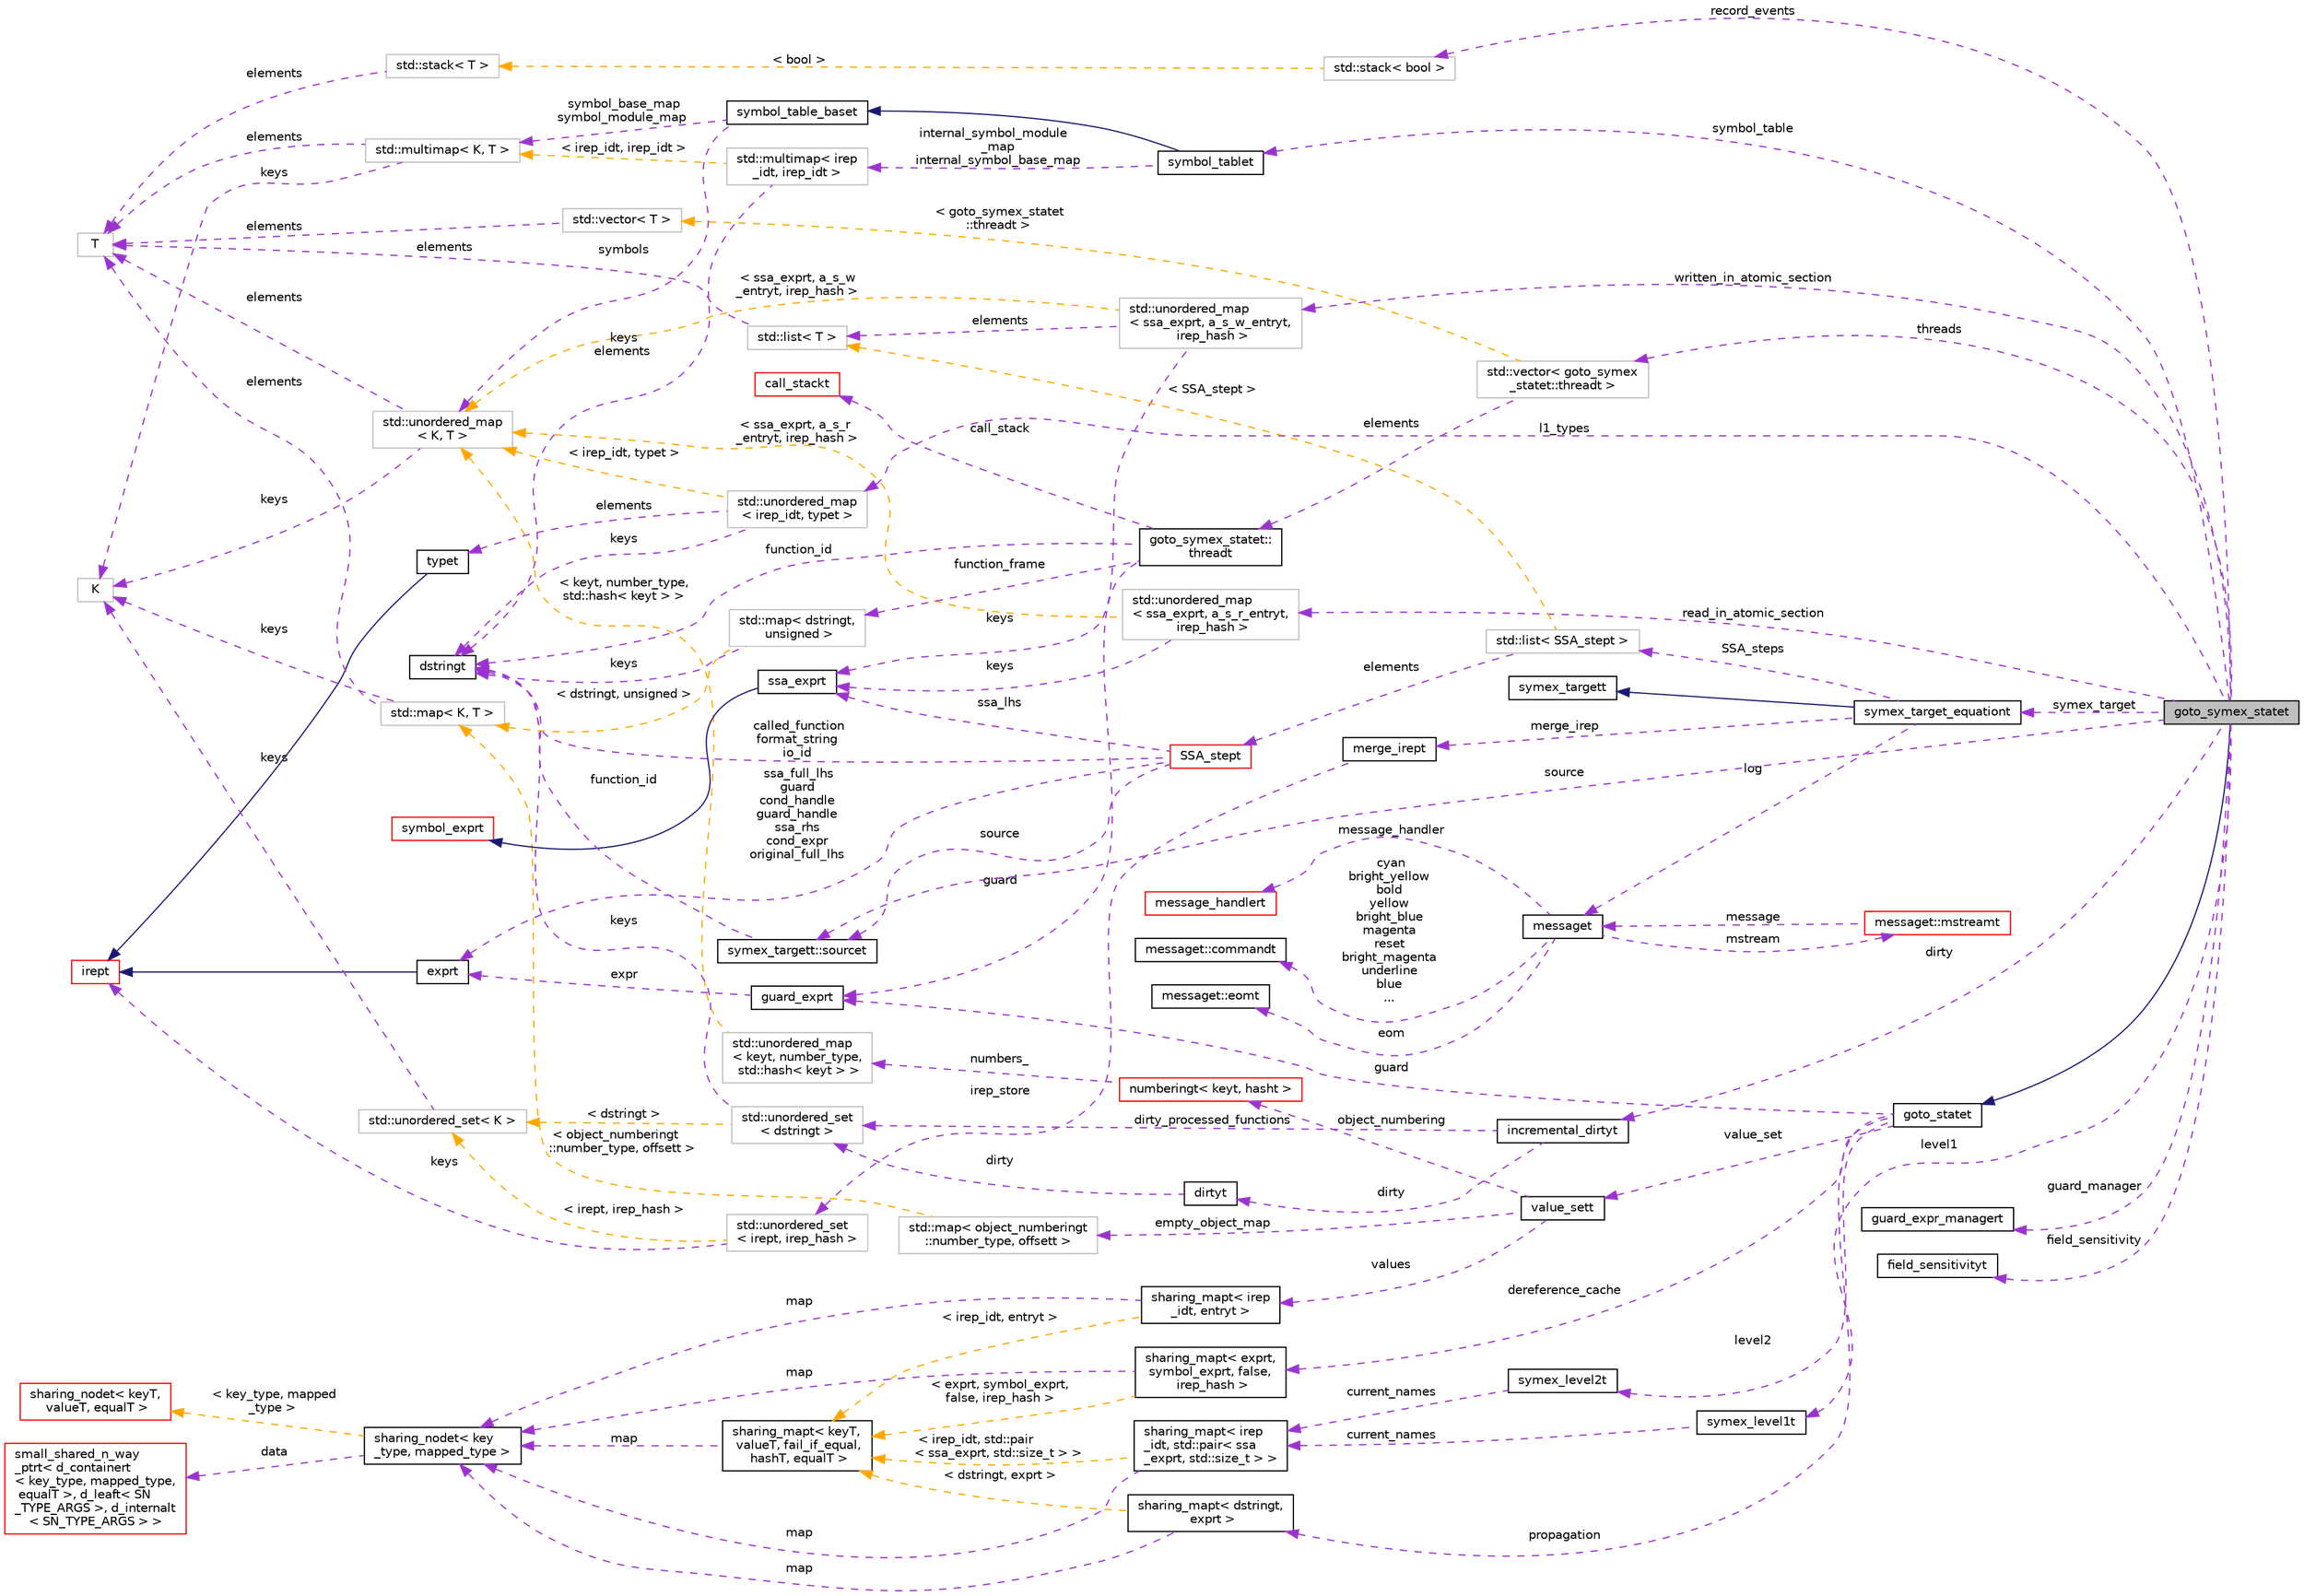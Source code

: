 digraph "goto_symex_statet"
{
 // LATEX_PDF_SIZE
  bgcolor="transparent";
  edge [fontname="Helvetica",fontsize="10",labelfontname="Helvetica",labelfontsize="10"];
  node [fontname="Helvetica",fontsize="10",shape=record];
  rankdir="LR";
  Node1 [label="goto_symex_statet",height=0.2,width=0.4,color="black", fillcolor="grey75", style="filled", fontcolor="black",tooltip="Central data structure: state."];
  Node2 -> Node1 [dir="back",color="midnightblue",fontsize="10",style="solid",fontname="Helvetica"];
  Node2 [label="goto_statet",height=0.2,width=0.4,color="black",URL="$classgoto__statet.html",tooltip="Container for data that varies per program point, e.g."];
  Node3 -> Node2 [dir="back",color="darkorchid3",fontsize="10",style="dashed",label=" propagation" ,fontname="Helvetica"];
  Node3 [label="sharing_mapt\< dstringt,\l exprt \>",height=0.2,width=0.4,color="black",URL="$classsharing__mapt.html",tooltip=" "];
  Node4 -> Node3 [dir="back",color="darkorchid3",fontsize="10",style="dashed",label=" map" ,fontname="Helvetica"];
  Node4 [label="sharing_nodet\< key\l_type, mapped_type \>",height=0.2,width=0.4,color="black",URL="$classsharing__nodet.html",tooltip=" "];
  Node5 -> Node4 [dir="back",color="darkorchid3",fontsize="10",style="dashed",label=" data" ,fontname="Helvetica"];
  Node5 [label="small_shared_n_way\l_ptrt\< d_containert\l\< key_type, mapped_type,\l equalT \>, d_leaft\< SN\l_TYPE_ARGS \>, d_internalt\l\< SN_TYPE_ARGS \> \>",height=0.2,width=0.4,color="red",URL="$classsmall__shared__n__way__ptrt.html",tooltip=" "];
  Node8 -> Node4 [dir="back",color="orange",fontsize="10",style="dashed",label=" \< key_type, mapped\l_type \>" ,fontname="Helvetica"];
  Node8 [label="sharing_nodet\< keyT,\l valueT, equalT \>",height=0.2,width=0.4,color="red",URL="$classsharing__nodet.html",tooltip=" "];
  Node10 -> Node3 [dir="back",color="orange",fontsize="10",style="dashed",label=" \< dstringt, exprt \>" ,fontname="Helvetica"];
  Node10 [label="sharing_mapt\< keyT,\l valueT, fail_if_equal,\l hashT, equalT \>",height=0.2,width=0.4,color="black",URL="$classsharing__mapt.html",tooltip="A map implemented as a tree where subtrees can be shared between different maps."];
  Node4 -> Node10 [dir="back",color="darkorchid3",fontsize="10",style="dashed",label=" map" ,fontname="Helvetica"];
  Node11 -> Node2 [dir="back",color="darkorchid3",fontsize="10",style="dashed",label=" level2" ,fontname="Helvetica"];
  Node11 [label="symex_level2t",height=0.2,width=0.4,color="black",URL="$structsymex__level2t.html",tooltip="Functor to set the level 2 renaming of SSA expressions."];
  Node12 -> Node11 [dir="back",color="darkorchid3",fontsize="10",style="dashed",label=" current_names" ,fontname="Helvetica"];
  Node12 [label="sharing_mapt\< irep\l_idt, std::pair\< ssa\l_exprt, std::size_t \> \>",height=0.2,width=0.4,color="black",URL="$classsharing__mapt.html",tooltip=" "];
  Node4 -> Node12 [dir="back",color="darkorchid3",fontsize="10",style="dashed",label=" map" ,fontname="Helvetica"];
  Node10 -> Node12 [dir="back",color="orange",fontsize="10",style="dashed",label=" \< irep_idt, std::pair\l\< ssa_exprt, std::size_t \> \>" ,fontname="Helvetica"];
  Node13 -> Node2 [dir="back",color="darkorchid3",fontsize="10",style="dashed",label=" dereference_cache" ,fontname="Helvetica"];
  Node13 [label="sharing_mapt\< exprt,\l symbol_exprt, false,\l irep_hash \>",height=0.2,width=0.4,color="black",URL="$classsharing__mapt.html",tooltip=" "];
  Node4 -> Node13 [dir="back",color="darkorchid3",fontsize="10",style="dashed",label=" map" ,fontname="Helvetica"];
  Node10 -> Node13 [dir="back",color="orange",fontsize="10",style="dashed",label=" \< exprt, symbol_exprt,\l false, irep_hash \>" ,fontname="Helvetica"];
  Node14 -> Node2 [dir="back",color="darkorchid3",fontsize="10",style="dashed",label=" guard" ,fontname="Helvetica"];
  Node14 [label="guard_exprt",height=0.2,width=0.4,color="black",URL="$classguard__exprt.html",tooltip=" "];
  Node15 -> Node14 [dir="back",color="darkorchid3",fontsize="10",style="dashed",label=" expr" ,fontname="Helvetica"];
  Node15 [label="exprt",height=0.2,width=0.4,color="black",URL="$classexprt.html",tooltip="Base class for all expressions."];
  Node16 -> Node15 [dir="back",color="midnightblue",fontsize="10",style="solid",fontname="Helvetica"];
  Node16 [label="irept",height=0.2,width=0.4,color="red",URL="$classirept.html",tooltip="There are a large number of kinds of tree structured or tree-like data in CPROVER."];
  Node25 -> Node2 [dir="back",color="darkorchid3",fontsize="10",style="dashed",label=" value_set" ,fontname="Helvetica"];
  Node25 [label="value_sett",height=0.2,width=0.4,color="black",URL="$classvalue__sett.html",tooltip="State type in value_set_domaint, used in value-set analysis and goto-symex."];
  Node26 -> Node25 [dir="back",color="darkorchid3",fontsize="10",style="dashed",label=" values" ,fontname="Helvetica"];
  Node26 [label="sharing_mapt\< irep\l_idt, entryt \>",height=0.2,width=0.4,color="black",URL="$classsharing__mapt.html",tooltip=" "];
  Node4 -> Node26 [dir="back",color="darkorchid3",fontsize="10",style="dashed",label=" map" ,fontname="Helvetica"];
  Node10 -> Node26 [dir="back",color="orange",fontsize="10",style="dashed",label=" \< irep_idt, entryt \>" ,fontname="Helvetica"];
  Node27 -> Node25 [dir="back",color="darkorchid3",fontsize="10",style="dashed",label=" empty_object_map" ,fontname="Helvetica"];
  Node27 [label="std::map\< object_numberingt\l::number_type, offsett \>",height=0.2,width=0.4,color="grey75",tooltip=" "];
  Node28 -> Node27 [dir="back",color="orange",fontsize="10",style="dashed",label=" \< object_numberingt\l::number_type, offsett \>" ,fontname="Helvetica"];
  Node28 [label="std::map\< K, T \>",height=0.2,width=0.4,color="grey75",tooltip="STL class."];
  Node29 -> Node28 [dir="back",color="darkorchid3",fontsize="10",style="dashed",label=" keys" ,fontname="Helvetica"];
  Node29 [label="K",height=0.2,width=0.4,color="grey75",tooltip=" "];
  Node22 -> Node28 [dir="back",color="darkorchid3",fontsize="10",style="dashed",label=" elements" ,fontname="Helvetica"];
  Node22 [label="T",height=0.2,width=0.4,color="grey75",tooltip=" "];
  Node30 -> Node25 [dir="back",color="darkorchid3",fontsize="10",style="dashed",label=" object_numbering" ,fontname="Helvetica"];
  Node30 [label="numberingt\< keyt, hasht \>",height=0.2,width=0.4,color="red",URL="$classnumberingt.html",tooltip=" "];
  Node31 -> Node30 [dir="back",color="darkorchid3",fontsize="10",style="dashed",label=" numbers_" ,fontname="Helvetica"];
  Node31 [label="std::unordered_map\l\< keyt, number_type,\l std::hash\< keyt \> \>",height=0.2,width=0.4,color="grey75",tooltip=" "];
  Node32 -> Node31 [dir="back",color="orange",fontsize="10",style="dashed",label=" \< keyt, number_type,\l std::hash\< keyt \> \>" ,fontname="Helvetica"];
  Node32 [label="std::unordered_map\l\< K, T \>",height=0.2,width=0.4,color="grey75",tooltip="STL class."];
  Node29 -> Node32 [dir="back",color="darkorchid3",fontsize="10",style="dashed",label=" keys" ,fontname="Helvetica"];
  Node22 -> Node32 [dir="back",color="darkorchid3",fontsize="10",style="dashed",label=" elements" ,fontname="Helvetica"];
  Node34 -> Node1 [dir="back",color="darkorchid3",fontsize="10",style="dashed",label=" read_in_atomic_section" ,fontname="Helvetica"];
  Node34 [label="std::unordered_map\l\< ssa_exprt, a_s_r_entryt,\l irep_hash \>",height=0.2,width=0.4,color="grey75",tooltip=" "];
  Node35 -> Node34 [dir="back",color="darkorchid3",fontsize="10",style="dashed",label=" keys" ,fontname="Helvetica"];
  Node35 [label="ssa_exprt",height=0.2,width=0.4,color="black",URL="$classssa__exprt.html",tooltip="Expression providing an SSA-renamed symbol of expressions."];
  Node36 -> Node35 [dir="back",color="midnightblue",fontsize="10",style="solid",fontname="Helvetica"];
  Node36 [label="symbol_exprt",height=0.2,width=0.4,color="red",URL="$classsymbol__exprt.html",tooltip="Expression to hold a symbol (variable)"];
  Node32 -> Node34 [dir="back",color="orange",fontsize="10",style="dashed",label=" \< ssa_exprt, a_s_r\l_entryt, irep_hash \>" ,fontname="Helvetica"];
  Node39 -> Node1 [dir="back",color="darkorchid3",fontsize="10",style="dashed",label=" symbol_table" ,fontname="Helvetica"];
  Node39 [label="symbol_tablet",height=0.2,width=0.4,color="black",URL="$classsymbol__tablet.html",tooltip="The symbol table."];
  Node40 -> Node39 [dir="back",color="midnightblue",fontsize="10",style="solid",fontname="Helvetica"];
  Node40 [label="symbol_table_baset",height=0.2,width=0.4,color="black",URL="$classsymbol__table__baset.html",tooltip="The symbol table base class interface."];
  Node41 -> Node40 [dir="back",color="darkorchid3",fontsize="10",style="dashed",label=" symbol_base_map\nsymbol_module_map" ,fontname="Helvetica"];
  Node41 [label="std::multimap\< K, T \>",height=0.2,width=0.4,color="grey75",tooltip="STL class."];
  Node29 -> Node41 [dir="back",color="darkorchid3",fontsize="10",style="dashed",label=" keys" ,fontname="Helvetica"];
  Node22 -> Node41 [dir="back",color="darkorchid3",fontsize="10",style="dashed",label=" elements" ,fontname="Helvetica"];
  Node32 -> Node40 [dir="back",color="darkorchid3",fontsize="10",style="dashed",label=" symbols" ,fontname="Helvetica"];
  Node42 -> Node39 [dir="back",color="darkorchid3",fontsize="10",style="dashed",label=" internal_symbol_module\l_map\ninternal_symbol_base_map" ,fontname="Helvetica"];
  Node42 [label="std::multimap\< irep\l_idt, irep_idt \>",height=0.2,width=0.4,color="grey75",tooltip=" "];
  Node23 -> Node42 [dir="back",color="darkorchid3",fontsize="10",style="dashed",label=" keys\nelements" ,fontname="Helvetica"];
  Node23 [label="dstringt",height=0.2,width=0.4,color="black",URL="$classdstringt.html",tooltip="dstringt has one field, an unsigned integer no which is an index into a static table of strings."];
  Node41 -> Node42 [dir="back",color="orange",fontsize="10",style="dashed",label=" \< irep_idt, irep_idt \>" ,fontname="Helvetica"];
  Node43 -> Node1 [dir="back",color="darkorchid3",fontsize="10",style="dashed",label=" record_events" ,fontname="Helvetica"];
  Node43 [label="std::stack\< bool \>",height=0.2,width=0.4,color="grey75",tooltip=" "];
  Node44 -> Node43 [dir="back",color="orange",fontsize="10",style="dashed",label=" \< bool \>" ,fontname="Helvetica"];
  Node44 [label="std::stack\< T \>",height=0.2,width=0.4,color="grey75",tooltip="STL class."];
  Node22 -> Node44 [dir="back",color="darkorchid3",fontsize="10",style="dashed",label=" elements" ,fontname="Helvetica"];
  Node45 -> Node1 [dir="back",color="darkorchid3",fontsize="10",style="dashed",label=" dirty" ,fontname="Helvetica"];
  Node45 [label="incremental_dirtyt",height=0.2,width=0.4,color="black",URL="$classincremental__dirtyt.html",tooltip="Wrapper for dirtyt that permits incremental population, ensuring each function is analysed exactly on..."];
  Node46 -> Node45 [dir="back",color="darkorchid3",fontsize="10",style="dashed",label=" dirty_processed_functions" ,fontname="Helvetica"];
  Node46 [label="std::unordered_set\l\< dstringt \>",height=0.2,width=0.4,color="grey75",tooltip=" "];
  Node23 -> Node46 [dir="back",color="darkorchid3",fontsize="10",style="dashed",label=" keys" ,fontname="Helvetica"];
  Node47 -> Node46 [dir="back",color="orange",fontsize="10",style="dashed",label=" \< dstringt \>" ,fontname="Helvetica"];
  Node47 [label="std::unordered_set\< K \>",height=0.2,width=0.4,color="grey75",tooltip="STL class."];
  Node29 -> Node47 [dir="back",color="darkorchid3",fontsize="10",style="dashed",label=" keys" ,fontname="Helvetica"];
  Node48 -> Node45 [dir="back",color="darkorchid3",fontsize="10",style="dashed",label=" dirty" ,fontname="Helvetica"];
  Node48 [label="dirtyt",height=0.2,width=0.4,color="black",URL="$classdirtyt.html",tooltip="Dirty variables are ones which have their address taken so we can't reliably work out where they may ..."];
  Node46 -> Node48 [dir="back",color="darkorchid3",fontsize="10",style="dashed",label=" dirty" ,fontname="Helvetica"];
  Node49 -> Node1 [dir="back",color="darkorchid3",fontsize="10",style="dashed",label=" guard_manager" ,fontname="Helvetica"];
  Node49 [label="guard_expr_managert",height=0.2,width=0.4,color="black",URL="$structguard__expr__managert.html",tooltip="This is unused by this implementation of guards, but can be used by other implementations of the same..."];
  Node50 -> Node1 [dir="back",color="darkorchid3",fontsize="10",style="dashed",label=" symex_target" ,fontname="Helvetica"];
  Node50 [label="symex_target_equationt",height=0.2,width=0.4,color="black",URL="$classsymex__target__equationt.html",tooltip="Inheriting the interface of symex_targett this class represents the SSA form of the input program as ..."];
  Node51 -> Node50 [dir="back",color="midnightblue",fontsize="10",style="solid",fontname="Helvetica"];
  Node51 [label="symex_targett",height=0.2,width=0.4,color="black",URL="$classsymex__targett.html",tooltip="The interface of the target container for symbolic execution to record its symbolic steps into."];
  Node52 -> Node50 [dir="back",color="darkorchid3",fontsize="10",style="dashed",label=" log" ,fontname="Helvetica"];
  Node52 [label="messaget",height=0.2,width=0.4,color="black",URL="$classmessaget.html",tooltip="Class that provides messages with a built-in verbosity 'level'."];
  Node53 -> Node52 [dir="back",color="darkorchid3",fontsize="10",style="dashed",label=" message_handler" ,fontname="Helvetica"];
  Node53 [label="message_handlert",height=0.2,width=0.4,color="red",URL="$classmessage__handlert.html",tooltip=" "];
  Node55 -> Node52 [dir="back",color="darkorchid3",fontsize="10",style="dashed",label=" cyan\nbright_yellow\nbold\nyellow\nbright_blue\nmagenta\nreset\nbright_magenta\nunderline\nblue\n..." ,fontname="Helvetica"];
  Node55 [label="messaget::commandt",height=0.2,width=0.4,color="black",URL="$classmessaget_1_1commandt.html",tooltip=" "];
  Node56 -> Node52 [dir="back",color="darkorchid3",fontsize="10",style="dashed",label=" mstream" ,fontname="Helvetica"];
  Node56 [label="messaget::mstreamt",height=0.2,width=0.4,color="red",URL="$classmessaget_1_1mstreamt.html",tooltip=" "];
  Node52 -> Node56 [dir="back",color="darkorchid3",fontsize="10",style="dashed",label=" message" ,fontname="Helvetica"];
  Node63 -> Node52 [dir="back",color="darkorchid3",fontsize="10",style="dashed",label=" eom" ,fontname="Helvetica"];
  Node63 [label="messaget::eomt",height=0.2,width=0.4,color="black",URL="$classmessaget_1_1eomt.html",tooltip=" "];
  Node64 -> Node50 [dir="back",color="darkorchid3",fontsize="10",style="dashed",label=" merge_irep" ,fontname="Helvetica"];
  Node64 [label="merge_irept",height=0.2,width=0.4,color="black",URL="$classmerge__irept.html",tooltip=" "];
  Node65 -> Node64 [dir="back",color="darkorchid3",fontsize="10",style="dashed",label=" irep_store" ,fontname="Helvetica"];
  Node65 [label="std::unordered_set\l\< irept, irep_hash \>",height=0.2,width=0.4,color="grey75",tooltip=" "];
  Node16 -> Node65 [dir="back",color="darkorchid3",fontsize="10",style="dashed",label=" keys" ,fontname="Helvetica"];
  Node47 -> Node65 [dir="back",color="orange",fontsize="10",style="dashed",label=" \< irept, irep_hash \>" ,fontname="Helvetica"];
  Node66 -> Node50 [dir="back",color="darkorchid3",fontsize="10",style="dashed",label=" SSA_steps" ,fontname="Helvetica"];
  Node66 [label="std::list\< SSA_stept \>",height=0.2,width=0.4,color="grey75",tooltip=" "];
  Node67 -> Node66 [dir="back",color="darkorchid3",fontsize="10",style="dashed",label=" elements" ,fontname="Helvetica"];
  Node67 [label="SSA_stept",height=0.2,width=0.4,color="red",URL="$class_s_s_a__stept.html",tooltip="Single SSA step in the equation."];
  Node35 -> Node67 [dir="back",color="darkorchid3",fontsize="10",style="dashed",label=" ssa_lhs" ,fontname="Helvetica"];
  Node23 -> Node67 [dir="back",color="darkorchid3",fontsize="10",style="dashed",label=" called_function\nformat_string\nio_id" ,fontname="Helvetica"];
  Node15 -> Node67 [dir="back",color="darkorchid3",fontsize="10",style="dashed",label=" ssa_full_lhs\nguard\ncond_handle\nguard_handle\nssa_rhs\ncond_expr\noriginal_full_lhs" ,fontname="Helvetica"];
  Node72 -> Node67 [dir="back",color="darkorchid3",fontsize="10",style="dashed",label=" source" ,fontname="Helvetica"];
  Node72 [label="symex_targett::sourcet",height=0.2,width=0.4,color="black",URL="$structsymex__targett_1_1sourcet.html",tooltip="Identifies source in the context of symbolic execution."];
  Node23 -> Node72 [dir="back",color="darkorchid3",fontsize="10",style="dashed",label=" function_id" ,fontname="Helvetica"];
  Node69 -> Node66 [dir="back",color="orange",fontsize="10",style="dashed",label=" \< SSA_stept \>" ,fontname="Helvetica"];
  Node69 [label="std::list\< T \>",height=0.2,width=0.4,color="grey75",tooltip="STL class."];
  Node22 -> Node69 [dir="back",color="darkorchid3",fontsize="10",style="dashed",label=" elements" ,fontname="Helvetica"];
  Node74 -> Node1 [dir="back",color="darkorchid3",fontsize="10",style="dashed",label=" field_sensitivity" ,fontname="Helvetica"];
  Node74 [label="field_sensitivityt",height=0.2,width=0.4,color="black",URL="$classfield__sensitivityt.html",tooltip="Control granularity of object accesses."];
  Node72 -> Node1 [dir="back",color="darkorchid3",fontsize="10",style="dashed",label=" source" ,fontname="Helvetica"];
  Node75 -> Node1 [dir="back",color="darkorchid3",fontsize="10",style="dashed",label=" written_in_atomic_section" ,fontname="Helvetica"];
  Node75 [label="std::unordered_map\l\< ssa_exprt, a_s_w_entryt,\l irep_hash \>",height=0.2,width=0.4,color="grey75",tooltip=" "];
  Node69 -> Node75 [dir="back",color="darkorchid3",fontsize="10",style="dashed",label=" elements" ,fontname="Helvetica"];
  Node35 -> Node75 [dir="back",color="darkorchid3",fontsize="10",style="dashed",label=" keys" ,fontname="Helvetica"];
  Node32 -> Node75 [dir="back",color="orange",fontsize="10",style="dashed",label=" \< ssa_exprt, a_s_w\l_entryt, irep_hash \>" ,fontname="Helvetica"];
  Node76 -> Node1 [dir="back",color="darkorchid3",fontsize="10",style="dashed",label=" threads" ,fontname="Helvetica"];
  Node76 [label="std::vector\< goto_symex\l_statet::threadt \>",height=0.2,width=0.4,color="grey75",tooltip=" "];
  Node77 -> Node76 [dir="back",color="darkorchid3",fontsize="10",style="dashed",label=" elements" ,fontname="Helvetica"];
  Node77 [label="goto_symex_statet::\lthreadt",height=0.2,width=0.4,color="black",URL="$structgoto__symex__statet_1_1threadt.html",tooltip=" "];
  Node14 -> Node77 [dir="back",color="darkorchid3",fontsize="10",style="dashed",label=" guard" ,fontname="Helvetica"];
  Node23 -> Node77 [dir="back",color="darkorchid3",fontsize="10",style="dashed",label=" function_id" ,fontname="Helvetica"];
  Node78 -> Node77 [dir="back",color="darkorchid3",fontsize="10",style="dashed",label=" function_frame" ,fontname="Helvetica"];
  Node78 [label="std::map\< dstringt,\l unsigned \>",height=0.2,width=0.4,color="grey75",tooltip=" "];
  Node23 -> Node78 [dir="back",color="darkorchid3",fontsize="10",style="dashed",label=" keys" ,fontname="Helvetica"];
  Node28 -> Node78 [dir="back",color="orange",fontsize="10",style="dashed",label=" \< dstringt, unsigned \>" ,fontname="Helvetica"];
  Node79 -> Node77 [dir="back",color="darkorchid3",fontsize="10",style="dashed",label=" call_stack" ,fontname="Helvetica"];
  Node79 [label="call_stackt",height=0.2,width=0.4,color="red",URL="$classcall__stackt.html",tooltip=" "];
  Node21 -> Node76 [dir="back",color="orange",fontsize="10",style="dashed",label=" \< goto_symex_statet\l::threadt \>" ,fontname="Helvetica"];
  Node21 [label="std::vector\< T \>",height=0.2,width=0.4,color="grey75",tooltip="STL class."];
  Node22 -> Node21 [dir="back",color="darkorchid3",fontsize="10",style="dashed",label=" elements" ,fontname="Helvetica"];
  Node81 -> Node1 [dir="back",color="darkorchid3",fontsize="10",style="dashed",label=" l1_types" ,fontname="Helvetica"];
  Node81 [label="std::unordered_map\l\< irep_idt, typet \>",height=0.2,width=0.4,color="grey75",tooltip=" "];
  Node82 -> Node81 [dir="back",color="darkorchid3",fontsize="10",style="dashed",label=" elements" ,fontname="Helvetica"];
  Node82 [label="typet",height=0.2,width=0.4,color="black",URL="$classtypet.html",tooltip="The type of an expression, extends irept."];
  Node16 -> Node82 [dir="back",color="midnightblue",fontsize="10",style="solid",fontname="Helvetica"];
  Node23 -> Node81 [dir="back",color="darkorchid3",fontsize="10",style="dashed",label=" keys" ,fontname="Helvetica"];
  Node32 -> Node81 [dir="back",color="orange",fontsize="10",style="dashed",label=" \< irep_idt, typet \>" ,fontname="Helvetica"];
  Node83 -> Node1 [dir="back",color="darkorchid3",fontsize="10",style="dashed",label=" level1" ,fontname="Helvetica"];
  Node83 [label="symex_level1t",height=0.2,width=0.4,color="black",URL="$structsymex__level1t.html",tooltip="Functor to set the level 1 renaming of SSA expressions."];
  Node12 -> Node83 [dir="back",color="darkorchid3",fontsize="10",style="dashed",label=" current_names" ,fontname="Helvetica"];
}

